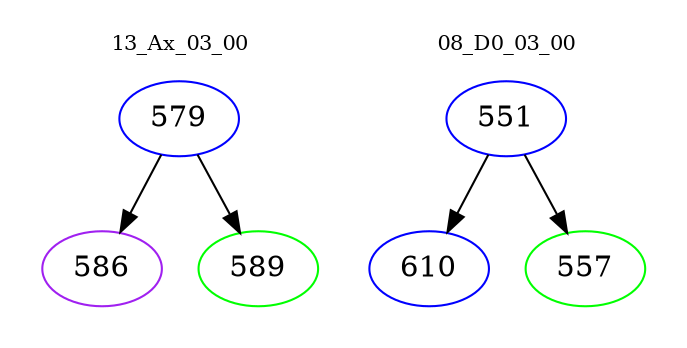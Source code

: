 digraph{
subgraph cluster_0 {
color = white
label = "13_Ax_03_00";
fontsize=10;
T0_579 [label="579", color="blue"]
T0_579 -> T0_586 [color="black"]
T0_586 [label="586", color="purple"]
T0_579 -> T0_589 [color="black"]
T0_589 [label="589", color="green"]
}
subgraph cluster_1 {
color = white
label = "08_D0_03_00";
fontsize=10;
T1_551 [label="551", color="blue"]
T1_551 -> T1_610 [color="black"]
T1_610 [label="610", color="blue"]
T1_551 -> T1_557 [color="black"]
T1_557 [label="557", color="green"]
}
}
